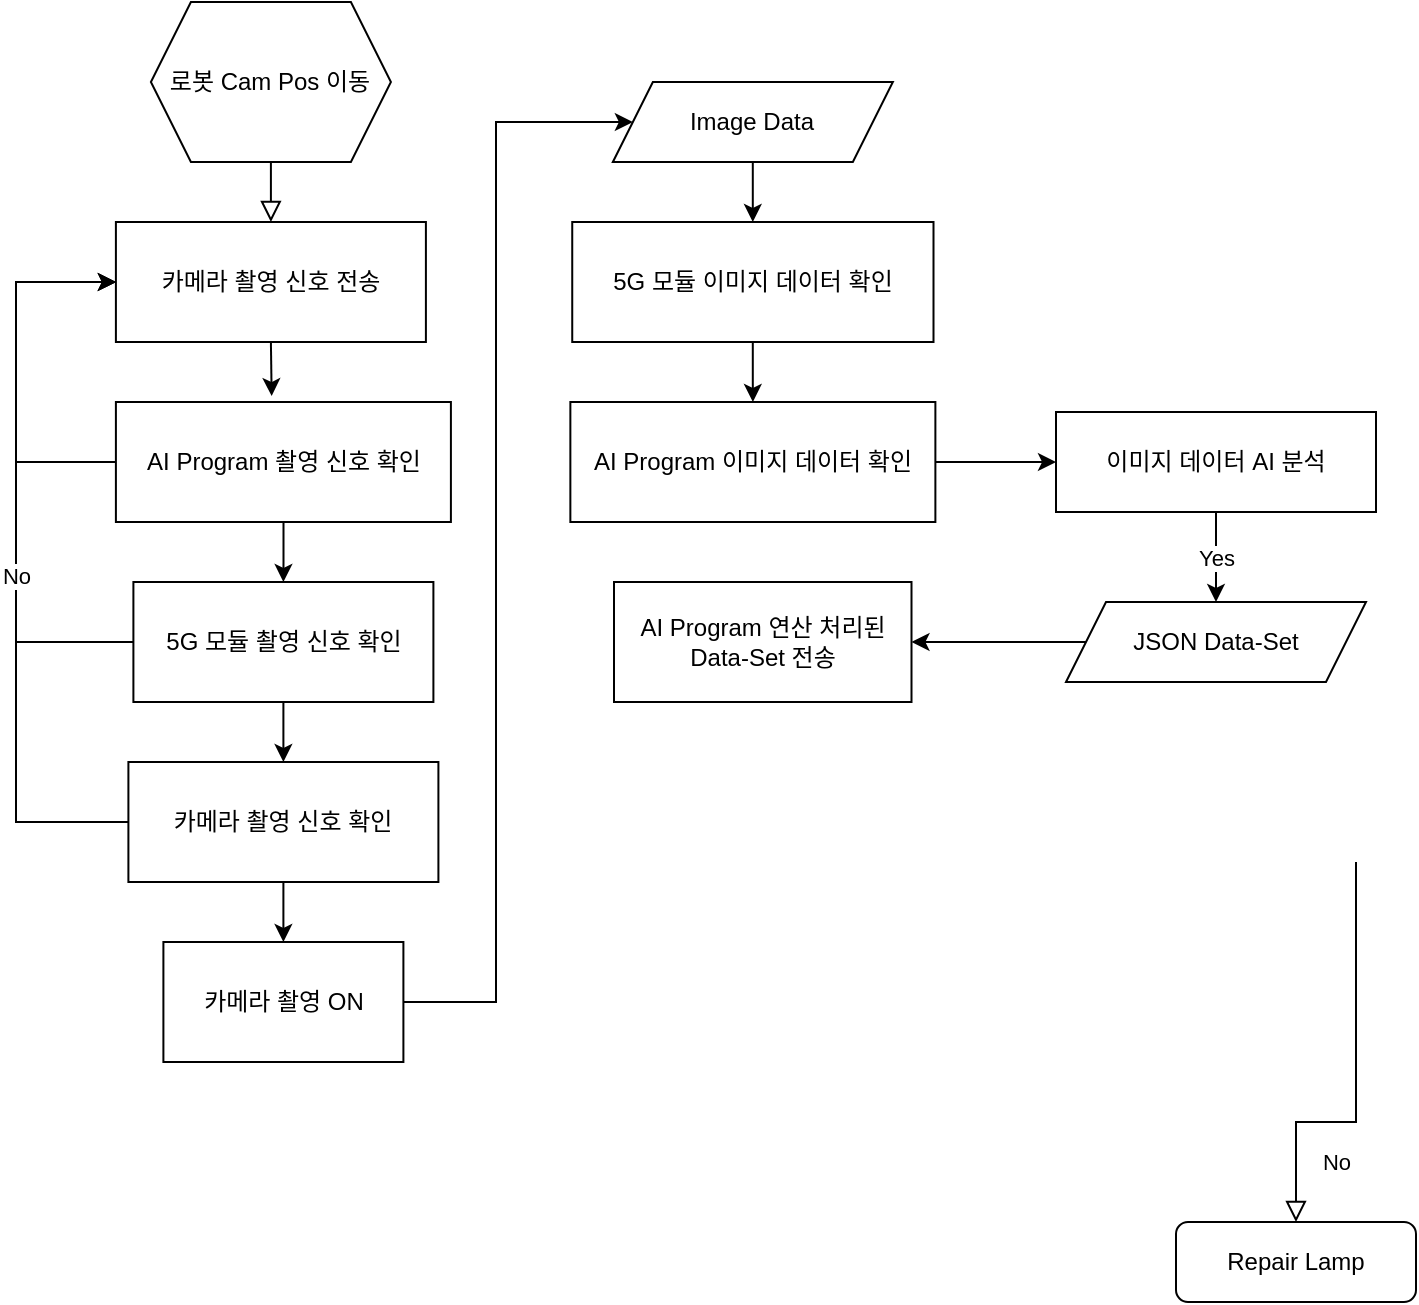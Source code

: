 <mxfile version="20.0.3" type="github">
  <diagram id="C5RBs43oDa-KdzZeNtuy" name="Page-1">
    <mxGraphModel dx="1422" dy="754" grid="1" gridSize="10" guides="1" tooltips="1" connect="1" arrows="1" fold="1" page="1" pageScale="1" pageWidth="827" pageHeight="1169" math="0" shadow="0">
      <root>
        <mxCell id="WIyWlLk6GJQsqaUBKTNV-0" />
        <mxCell id="WIyWlLk6GJQsqaUBKTNV-1" parent="WIyWlLk6GJQsqaUBKTNV-0" />
        <mxCell id="WIyWlLk6GJQsqaUBKTNV-2" value="" style="rounded=0;html=1;jettySize=auto;orthogonalLoop=1;fontSize=11;endArrow=block;endFill=0;endSize=8;strokeWidth=1;shadow=0;labelBackgroundColor=none;edgeStyle=orthogonalEdgeStyle;entryX=0.5;entryY=0;entryDx=0;entryDy=0;exitX=0.5;exitY=1;exitDx=0;exitDy=0;" parent="WIyWlLk6GJQsqaUBKTNV-1" source="P4Yn5vLspaWMZoXm2F2t-19" target="P4Yn5vLspaWMZoXm2F2t-16" edge="1">
          <mxGeometry relative="1" as="geometry">
            <mxPoint x="296.2" y="210" as="sourcePoint" />
            <mxPoint x="266.2" y="170" as="targetPoint" />
          </mxGeometry>
        </mxCell>
        <mxCell id="P4Yn5vLspaWMZoXm2F2t-17" style="edgeStyle=orthogonalEdgeStyle;rounded=0;orthogonalLoop=1;jettySize=auto;html=1;exitX=0.5;exitY=1;exitDx=0;exitDy=0;entryX=0.465;entryY=-0.05;entryDx=0;entryDy=0;entryPerimeter=0;" edge="1" parent="WIyWlLk6GJQsqaUBKTNV-1" source="P4Yn5vLspaWMZoXm2F2t-16" target="P4Yn5vLspaWMZoXm2F2t-1">
          <mxGeometry relative="1" as="geometry">
            <mxPoint x="434.95" y="220" as="sourcePoint" />
            <mxPoint x="514.95" y="330" as="targetPoint" />
          </mxGeometry>
        </mxCell>
        <mxCell id="WIyWlLk6GJQsqaUBKTNV-8" value="No" style="rounded=0;html=1;jettySize=auto;orthogonalLoop=1;fontSize=11;endArrow=block;endFill=0;endSize=8;strokeWidth=1;shadow=0;labelBackgroundColor=none;edgeStyle=orthogonalEdgeStyle;" parent="WIyWlLk6GJQsqaUBKTNV-1" target="WIyWlLk6GJQsqaUBKTNV-11" edge="1">
          <mxGeometry x="0.333" y="20" relative="1" as="geometry">
            <mxPoint as="offset" />
            <mxPoint x="710" y="470" as="sourcePoint" />
            <Array as="points">
              <mxPoint x="680" y="600" />
            </Array>
          </mxGeometry>
        </mxCell>
        <mxCell id="WIyWlLk6GJQsqaUBKTNV-11" value="Repair Lamp" style="rounded=1;whiteSpace=wrap;html=1;fontSize=12;glass=0;strokeWidth=1;shadow=0;" parent="WIyWlLk6GJQsqaUBKTNV-1" vertex="1">
          <mxGeometry x="620" y="650" width="120" height="40" as="geometry" />
        </mxCell>
        <mxCell id="P4Yn5vLspaWMZoXm2F2t-5" value="" style="edgeStyle=orthogonalEdgeStyle;rounded=0;orthogonalLoop=1;jettySize=auto;html=1;" edge="1" parent="WIyWlLk6GJQsqaUBKTNV-1" source="P4Yn5vLspaWMZoXm2F2t-1" target="P4Yn5vLspaWMZoXm2F2t-4">
          <mxGeometry relative="1" as="geometry" />
        </mxCell>
        <mxCell id="P4Yn5vLspaWMZoXm2F2t-38" style="edgeStyle=orthogonalEdgeStyle;rounded=0;orthogonalLoop=1;jettySize=auto;html=1;exitX=0;exitY=0.5;exitDx=0;exitDy=0;entryX=0;entryY=0.5;entryDx=0;entryDy=0;" edge="1" parent="WIyWlLk6GJQsqaUBKTNV-1" source="P4Yn5vLspaWMZoXm2F2t-1" target="P4Yn5vLspaWMZoXm2F2t-16">
          <mxGeometry relative="1" as="geometry">
            <mxPoint x="20" y="270" as="targetPoint" />
            <Array as="points">
              <mxPoint x="40" y="270" />
              <mxPoint x="40" y="180" />
            </Array>
          </mxGeometry>
        </mxCell>
        <mxCell id="P4Yn5vLspaWMZoXm2F2t-1" value="AI Program 촬영 신호 확인" style="rounded=0;whiteSpace=wrap;html=1;" vertex="1" parent="WIyWlLk6GJQsqaUBKTNV-1">
          <mxGeometry x="89.95" y="240" width="167.5" height="60" as="geometry" />
        </mxCell>
        <mxCell id="P4Yn5vLspaWMZoXm2F2t-7" value="" style="edgeStyle=orthogonalEdgeStyle;rounded=0;orthogonalLoop=1;jettySize=auto;html=1;" edge="1" parent="WIyWlLk6GJQsqaUBKTNV-1" source="P4Yn5vLspaWMZoXm2F2t-4" target="P4Yn5vLspaWMZoXm2F2t-6">
          <mxGeometry relative="1" as="geometry" />
        </mxCell>
        <mxCell id="P4Yn5vLspaWMZoXm2F2t-37" style="edgeStyle=orthogonalEdgeStyle;rounded=0;orthogonalLoop=1;jettySize=auto;html=1;exitX=0;exitY=0.5;exitDx=0;exitDy=0;entryX=0;entryY=0.5;entryDx=0;entryDy=0;" edge="1" parent="WIyWlLk6GJQsqaUBKTNV-1" source="P4Yn5vLspaWMZoXm2F2t-4" target="P4Yn5vLspaWMZoXm2F2t-16">
          <mxGeometry relative="1" as="geometry">
            <mxPoint x="20" y="360" as="targetPoint" />
            <Array as="points">
              <mxPoint x="40" y="360" />
              <mxPoint x="40" y="180" />
            </Array>
          </mxGeometry>
        </mxCell>
        <mxCell id="P4Yn5vLspaWMZoXm2F2t-4" value="5G 모듈 촬영 신호 확인" style="whiteSpace=wrap;html=1;rounded=0;" vertex="1" parent="WIyWlLk6GJQsqaUBKTNV-1">
          <mxGeometry x="98.7" y="330" width="150" height="60" as="geometry" />
        </mxCell>
        <mxCell id="P4Yn5vLspaWMZoXm2F2t-21" value="" style="edgeStyle=orthogonalEdgeStyle;rounded=0;orthogonalLoop=1;jettySize=auto;html=1;" edge="1" parent="WIyWlLk6GJQsqaUBKTNV-1" source="P4Yn5vLspaWMZoXm2F2t-6" target="P4Yn5vLspaWMZoXm2F2t-20">
          <mxGeometry relative="1" as="geometry" />
        </mxCell>
        <mxCell id="P4Yn5vLspaWMZoXm2F2t-6" value="카메라 촬영 신호 확인" style="whiteSpace=wrap;html=1;rounded=0;" vertex="1" parent="WIyWlLk6GJQsqaUBKTNV-1">
          <mxGeometry x="96.2" y="420" width="155" height="60" as="geometry" />
        </mxCell>
        <mxCell id="P4Yn5vLspaWMZoXm2F2t-16" value="카메라 촬영 신호 전송" style="rounded=0;whiteSpace=wrap;html=1;" vertex="1" parent="WIyWlLk6GJQsqaUBKTNV-1">
          <mxGeometry x="89.95" y="150" width="155" height="60" as="geometry" />
        </mxCell>
        <mxCell id="P4Yn5vLspaWMZoXm2F2t-19" value="로봇 Cam Pos 이동" style="shape=hexagon;perimeter=hexagonPerimeter2;whiteSpace=wrap;html=1;fixedSize=1;" vertex="1" parent="WIyWlLk6GJQsqaUBKTNV-1">
          <mxGeometry x="107.45" y="40" width="120" height="80" as="geometry" />
        </mxCell>
        <mxCell id="P4Yn5vLspaWMZoXm2F2t-25" value="" style="edgeStyle=orthogonalEdgeStyle;rounded=0;orthogonalLoop=1;jettySize=auto;html=1;entryX=0;entryY=0.5;entryDx=0;entryDy=0;" edge="1" parent="WIyWlLk6GJQsqaUBKTNV-1" source="P4Yn5vLspaWMZoXm2F2t-20" target="P4Yn5vLspaWMZoXm2F2t-24">
          <mxGeometry relative="1" as="geometry">
            <Array as="points">
              <mxPoint x="280" y="540" />
              <mxPoint x="280" y="100" />
            </Array>
          </mxGeometry>
        </mxCell>
        <mxCell id="P4Yn5vLspaWMZoXm2F2t-26" value="" style="edgeStyle=orthogonalEdgeStyle;rounded=0;orthogonalLoop=1;jettySize=auto;exitX=0;exitY=0.5;exitDx=0;exitDy=0;entryX=0;entryY=0.5;entryDx=0;entryDy=0;html=1;" edge="1" parent="WIyWlLk6GJQsqaUBKTNV-1" source="P4Yn5vLspaWMZoXm2F2t-6" target="P4Yn5vLspaWMZoXm2F2t-16">
          <mxGeometry relative="1" as="geometry">
            <mxPoint x="56.2" y="170" as="targetPoint" />
            <Array as="points">
              <mxPoint x="40" y="450" />
              <mxPoint x="40" y="180" />
            </Array>
          </mxGeometry>
        </mxCell>
        <mxCell id="P4Yn5vLspaWMZoXm2F2t-27" value="No" style="edgeLabel;html=1;align=center;verticalAlign=middle;resizable=0;points=[];" vertex="1" connectable="0" parent="P4Yn5vLspaWMZoXm2F2t-26">
          <mxGeometry x="-0.049" relative="1" as="geometry">
            <mxPoint as="offset" />
          </mxGeometry>
        </mxCell>
        <mxCell id="P4Yn5vLspaWMZoXm2F2t-20" value="카메라 촬영 ON" style="whiteSpace=wrap;html=1;rounded=0;" vertex="1" parent="WIyWlLk6GJQsqaUBKTNV-1">
          <mxGeometry x="113.7" y="510" width="120" height="60" as="geometry" />
        </mxCell>
        <mxCell id="P4Yn5vLspaWMZoXm2F2t-40" value="" style="edgeStyle=orthogonalEdgeStyle;rounded=0;orthogonalLoop=1;jettySize=auto;html=1;" edge="1" parent="WIyWlLk6GJQsqaUBKTNV-1" source="P4Yn5vLspaWMZoXm2F2t-24" target="P4Yn5vLspaWMZoXm2F2t-39">
          <mxGeometry relative="1" as="geometry" />
        </mxCell>
        <mxCell id="P4Yn5vLspaWMZoXm2F2t-24" value="Image Data" style="shape=parallelogram;perimeter=parallelogramPerimeter;whiteSpace=wrap;html=1;fixedSize=1;rounded=0;" vertex="1" parent="WIyWlLk6GJQsqaUBKTNV-1">
          <mxGeometry x="338.43" y="80" width="140" height="40" as="geometry" />
        </mxCell>
        <mxCell id="P4Yn5vLspaWMZoXm2F2t-42" value="" style="edgeStyle=orthogonalEdgeStyle;rounded=0;orthogonalLoop=1;jettySize=auto;html=1;" edge="1" parent="WIyWlLk6GJQsqaUBKTNV-1" source="P4Yn5vLspaWMZoXm2F2t-39" target="P4Yn5vLspaWMZoXm2F2t-41">
          <mxGeometry relative="1" as="geometry" />
        </mxCell>
        <mxCell id="P4Yn5vLspaWMZoXm2F2t-39" value="5G 모듈 이미지 데이터 확인" style="whiteSpace=wrap;html=1;rounded=0;" vertex="1" parent="WIyWlLk6GJQsqaUBKTNV-1">
          <mxGeometry x="318.12" y="150" width="180.63" height="60" as="geometry" />
        </mxCell>
        <mxCell id="P4Yn5vLspaWMZoXm2F2t-44" value="Yes" style="edgeStyle=orthogonalEdgeStyle;rounded=0;orthogonalLoop=1;jettySize=auto;html=1;exitX=0.5;exitY=1;exitDx=0;exitDy=0;" edge="1" parent="WIyWlLk6GJQsqaUBKTNV-1" source="P4Yn5vLspaWMZoXm2F2t-47" target="P4Yn5vLspaWMZoXm2F2t-43">
          <mxGeometry relative="1" as="geometry" />
        </mxCell>
        <mxCell id="P4Yn5vLspaWMZoXm2F2t-48" value="" style="edgeStyle=orthogonalEdgeStyle;rounded=0;orthogonalLoop=1;jettySize=auto;html=1;" edge="1" parent="WIyWlLk6GJQsqaUBKTNV-1" source="P4Yn5vLspaWMZoXm2F2t-41" target="P4Yn5vLspaWMZoXm2F2t-47">
          <mxGeometry relative="1" as="geometry" />
        </mxCell>
        <mxCell id="P4Yn5vLspaWMZoXm2F2t-41" value="AI Program 이미지 데이터 확인" style="whiteSpace=wrap;html=1;rounded=0;" vertex="1" parent="WIyWlLk6GJQsqaUBKTNV-1">
          <mxGeometry x="317.18" y="240" width="182.51" height="60" as="geometry" />
        </mxCell>
        <mxCell id="P4Yn5vLspaWMZoXm2F2t-46" value="" style="edgeStyle=orthogonalEdgeStyle;rounded=0;orthogonalLoop=1;jettySize=auto;html=1;" edge="1" parent="WIyWlLk6GJQsqaUBKTNV-1" source="P4Yn5vLspaWMZoXm2F2t-43" target="P4Yn5vLspaWMZoXm2F2t-45">
          <mxGeometry relative="1" as="geometry" />
        </mxCell>
        <mxCell id="P4Yn5vLspaWMZoXm2F2t-43" value="JSON Data-Set" style="shape=parallelogram;perimeter=parallelogramPerimeter;whiteSpace=wrap;html=1;fixedSize=1;rounded=0;" vertex="1" parent="WIyWlLk6GJQsqaUBKTNV-1">
          <mxGeometry x="565" y="340" width="150" height="40" as="geometry" />
        </mxCell>
        <mxCell id="P4Yn5vLspaWMZoXm2F2t-45" value="AI Program 연산 처리된 Data-Set 전송" style="whiteSpace=wrap;html=1;rounded=0;" vertex="1" parent="WIyWlLk6GJQsqaUBKTNV-1">
          <mxGeometry x="339" y="330" width="148.75" height="60" as="geometry" />
        </mxCell>
        <mxCell id="P4Yn5vLspaWMZoXm2F2t-47" value="이미지 데이터 AI 분석" style="whiteSpace=wrap;html=1;rounded=0;" vertex="1" parent="WIyWlLk6GJQsqaUBKTNV-1">
          <mxGeometry x="560" y="245" width="160" height="50" as="geometry" />
        </mxCell>
      </root>
    </mxGraphModel>
  </diagram>
</mxfile>
